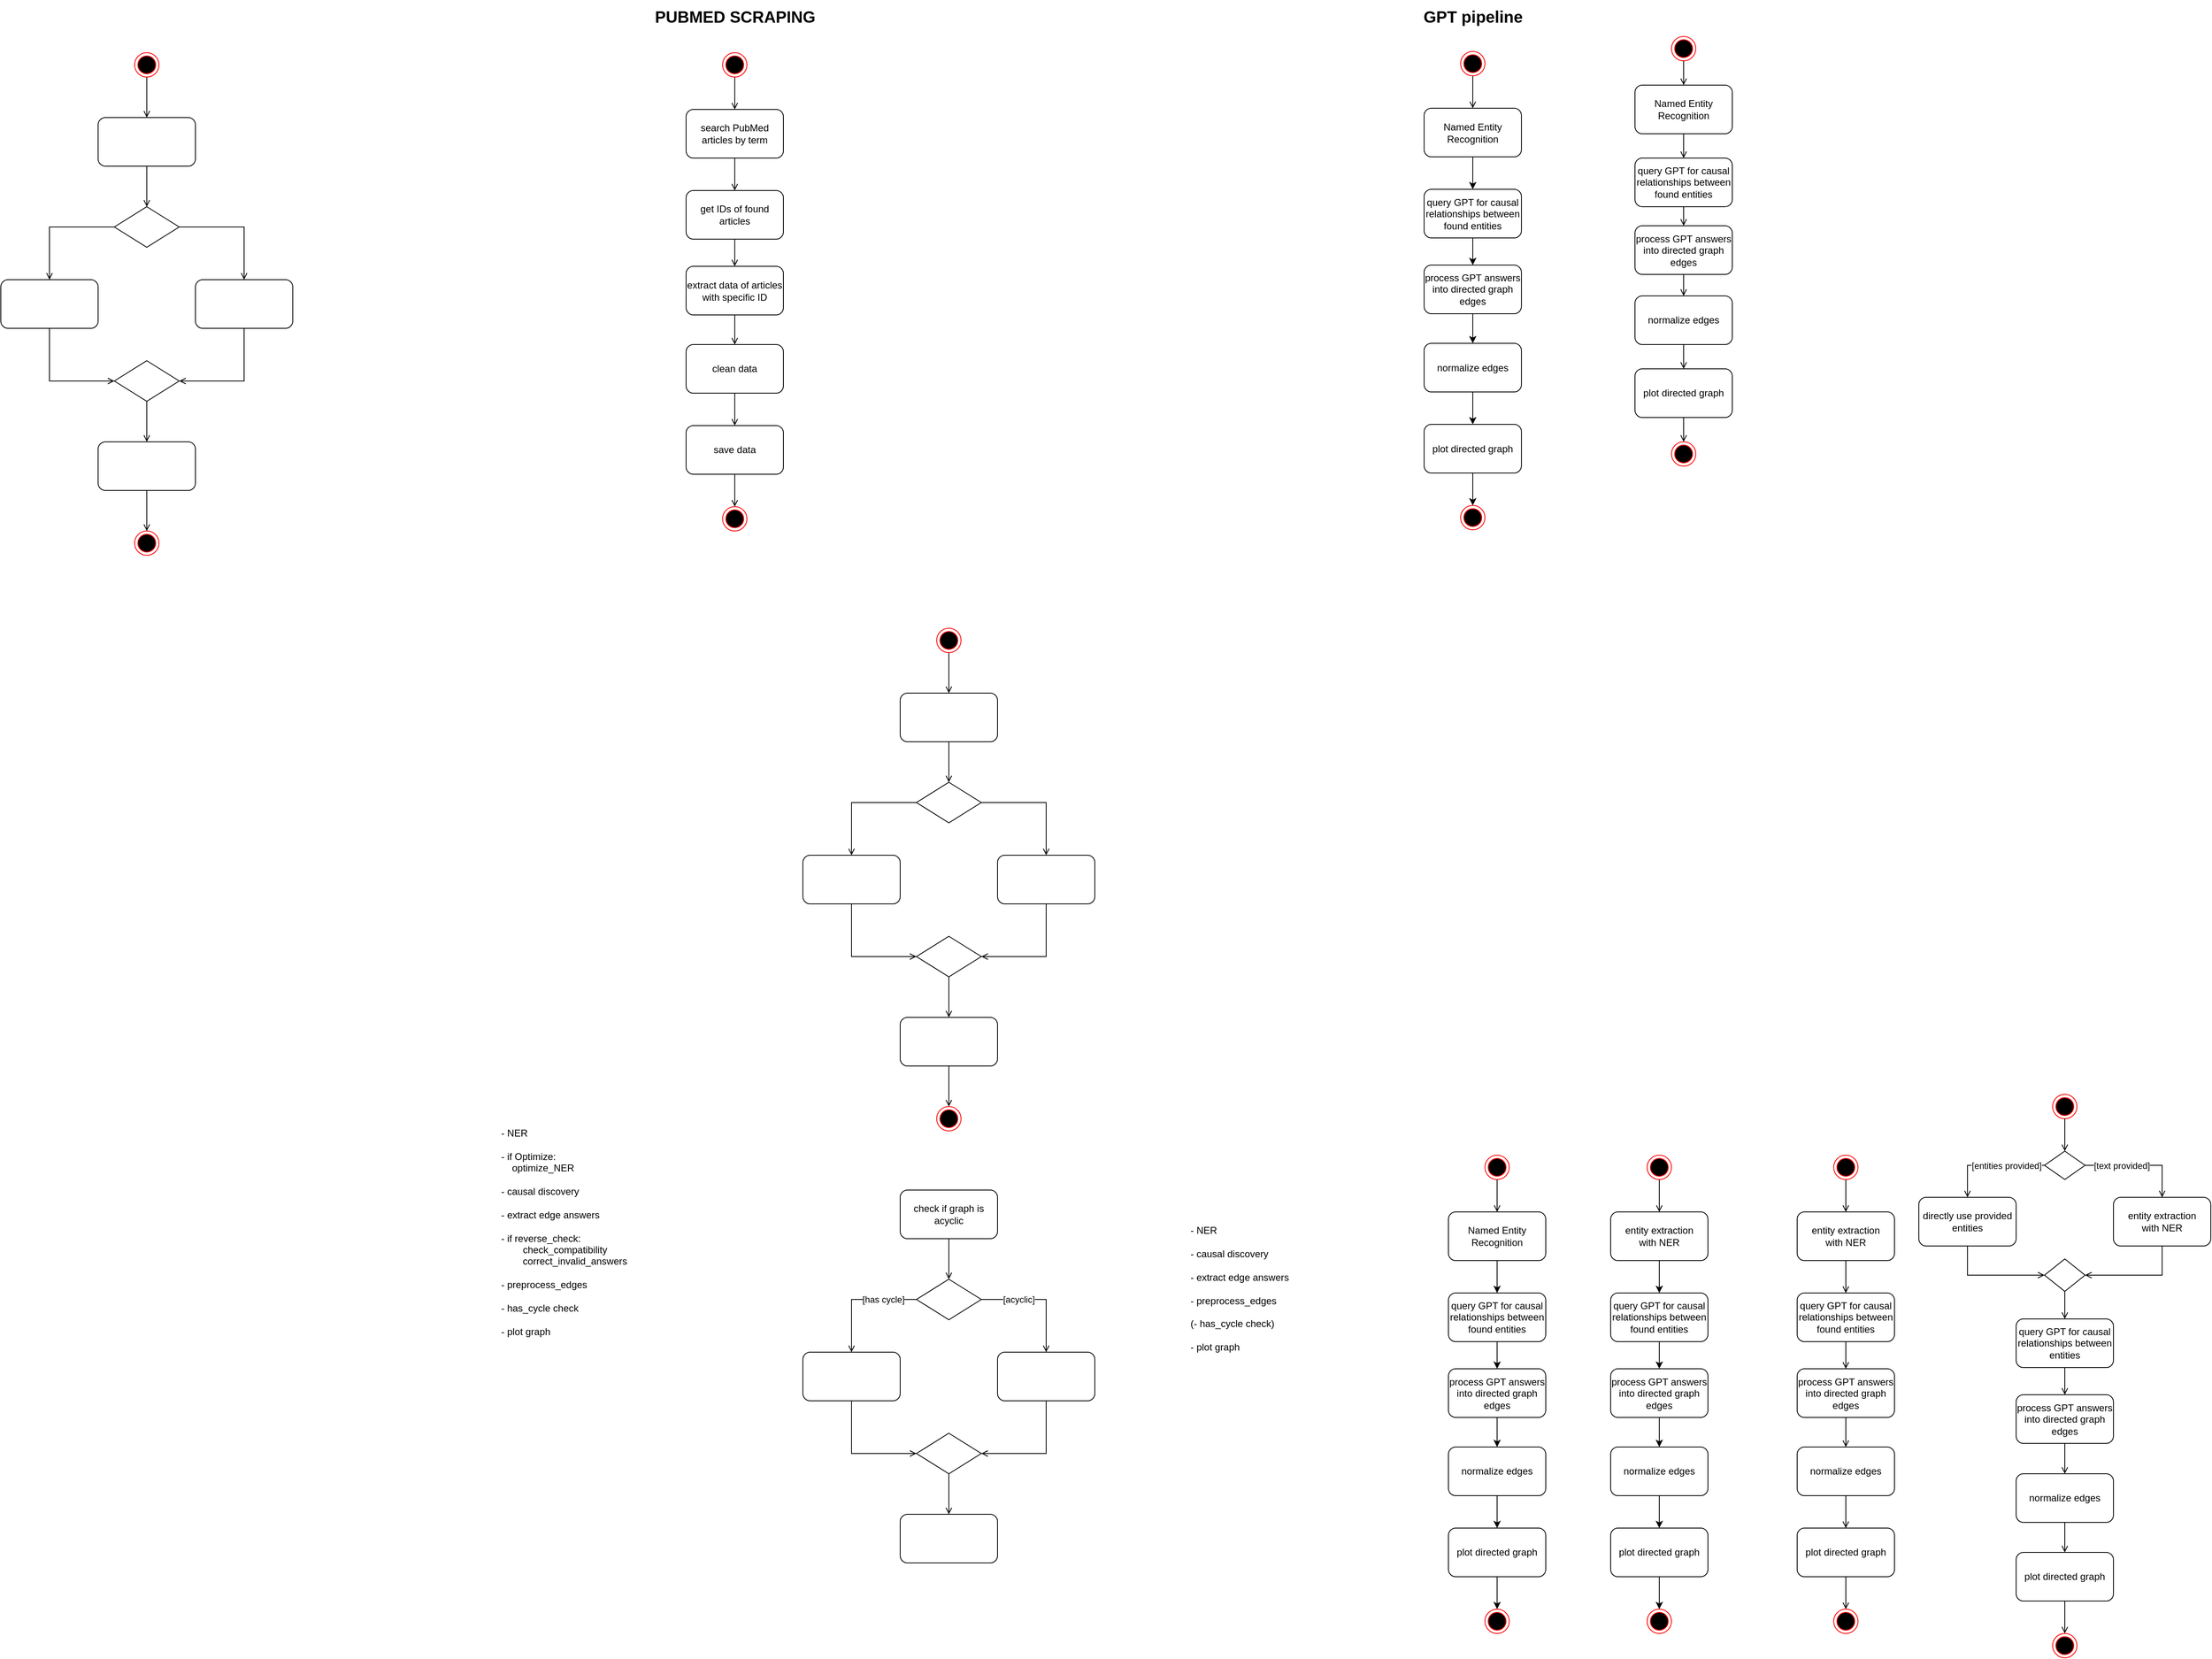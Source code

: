 <mxfile version="21.6.5" type="device">
  <diagram name="Pagina-1" id="mGs7UBVkKgLmI4N9vGSi">
    <mxGraphModel dx="2275" dy="1208" grid="1" gridSize="10" guides="1" tooltips="1" connect="1" arrows="1" fold="1" page="1" pageScale="1" pageWidth="827" pageHeight="1169" math="0" shadow="0">
      <root>
        <mxCell id="0" />
        <mxCell id="1" parent="0" />
        <mxCell id="RCelhGX4yUVeduWYTMxA-5" style="edgeStyle=orthogonalEdgeStyle;rounded=0;orthogonalLoop=1;jettySize=auto;html=1;entryX=0.5;entryY=0;entryDx=0;entryDy=0;endArrow=open;endFill=0;" parent="1" source="RCelhGX4yUVeduWYTMxA-2" target="RCelhGX4yUVeduWYTMxA-3" edge="1">
          <mxGeometry relative="1" as="geometry" />
        </mxCell>
        <mxCell id="RCelhGX4yUVeduWYTMxA-2" value="" style="ellipse;html=1;shape=endState;fillColor=#000000;strokeColor=#ff0000;" parent="1" vertex="1">
          <mxGeometry x="470" y="120" width="30" height="30" as="geometry" />
        </mxCell>
        <mxCell id="RCelhGX4yUVeduWYTMxA-6" style="edgeStyle=orthogonalEdgeStyle;rounded=0;orthogonalLoop=1;jettySize=auto;html=1;entryX=0.5;entryY=0;entryDx=0;entryDy=0;endArrow=open;endFill=0;" parent="1" source="RCelhGX4yUVeduWYTMxA-3" target="RCelhGX4yUVeduWYTMxA-4" edge="1">
          <mxGeometry relative="1" as="geometry" />
        </mxCell>
        <mxCell id="RCelhGX4yUVeduWYTMxA-3" value="" style="rounded=1;whiteSpace=wrap;html=1;" parent="1" vertex="1">
          <mxGeometry x="425" y="200" width="120" height="60" as="geometry" />
        </mxCell>
        <mxCell id="RCelhGX4yUVeduWYTMxA-9" value="" style="edgeStyle=orthogonalEdgeStyle;rounded=0;orthogonalLoop=1;jettySize=auto;html=1;endArrow=open;endFill=0;" parent="1" source="RCelhGX4yUVeduWYTMxA-4" target="RCelhGX4yUVeduWYTMxA-8" edge="1">
          <mxGeometry relative="1" as="geometry" />
        </mxCell>
        <mxCell id="RCelhGX4yUVeduWYTMxA-11" value="" style="edgeStyle=orthogonalEdgeStyle;rounded=0;orthogonalLoop=1;jettySize=auto;html=1;endArrow=open;endFill=0;" parent="1" source="RCelhGX4yUVeduWYTMxA-4" target="RCelhGX4yUVeduWYTMxA-10" edge="1">
          <mxGeometry relative="1" as="geometry" />
        </mxCell>
        <mxCell id="RCelhGX4yUVeduWYTMxA-4" value="" style="rhombus;whiteSpace=wrap;html=1;" parent="1" vertex="1">
          <mxGeometry x="445" y="310" width="80" height="50" as="geometry" />
        </mxCell>
        <mxCell id="RCelhGX4yUVeduWYTMxA-16" style="edgeStyle=orthogonalEdgeStyle;rounded=0;orthogonalLoop=1;jettySize=auto;html=1;exitX=0.5;exitY=1;exitDx=0;exitDy=0;entryX=1;entryY=0.5;entryDx=0;entryDy=0;endArrow=open;endFill=0;" parent="1" source="RCelhGX4yUVeduWYTMxA-8" target="RCelhGX4yUVeduWYTMxA-14" edge="1">
          <mxGeometry relative="1" as="geometry" />
        </mxCell>
        <mxCell id="RCelhGX4yUVeduWYTMxA-8" value="" style="whiteSpace=wrap;html=1;rounded=1;" parent="1" vertex="1">
          <mxGeometry x="545" y="400" width="120" height="60" as="geometry" />
        </mxCell>
        <mxCell id="RCelhGX4yUVeduWYTMxA-15" style="edgeStyle=orthogonalEdgeStyle;rounded=0;orthogonalLoop=1;jettySize=auto;html=1;entryX=0;entryY=0.5;entryDx=0;entryDy=0;exitX=0.5;exitY=1;exitDx=0;exitDy=0;endArrow=open;endFill=0;" parent="1" source="RCelhGX4yUVeduWYTMxA-10" target="RCelhGX4yUVeduWYTMxA-14" edge="1">
          <mxGeometry relative="1" as="geometry" />
        </mxCell>
        <mxCell id="RCelhGX4yUVeduWYTMxA-10" value="" style="whiteSpace=wrap;html=1;rounded=1;" parent="1" vertex="1">
          <mxGeometry x="305" y="400" width="120" height="60" as="geometry" />
        </mxCell>
        <mxCell id="RCelhGX4yUVeduWYTMxA-18" value="" style="edgeStyle=orthogonalEdgeStyle;rounded=0;orthogonalLoop=1;jettySize=auto;html=1;endArrow=open;endFill=0;" parent="1" source="RCelhGX4yUVeduWYTMxA-14" target="RCelhGX4yUVeduWYTMxA-17" edge="1">
          <mxGeometry relative="1" as="geometry" />
        </mxCell>
        <mxCell id="RCelhGX4yUVeduWYTMxA-14" value="" style="rhombus;whiteSpace=wrap;html=1;" parent="1" vertex="1">
          <mxGeometry x="445" y="500" width="80" height="50" as="geometry" />
        </mxCell>
        <mxCell id="RCelhGX4yUVeduWYTMxA-20" style="edgeStyle=orthogonalEdgeStyle;rounded=0;orthogonalLoop=1;jettySize=auto;html=1;endArrow=open;endFill=0;" parent="1" source="RCelhGX4yUVeduWYTMxA-17" target="RCelhGX4yUVeduWYTMxA-19" edge="1">
          <mxGeometry relative="1" as="geometry" />
        </mxCell>
        <mxCell id="RCelhGX4yUVeduWYTMxA-17" value="" style="whiteSpace=wrap;html=1;rounded=1;" parent="1" vertex="1">
          <mxGeometry x="425" y="600" width="120" height="60" as="geometry" />
        </mxCell>
        <mxCell id="RCelhGX4yUVeduWYTMxA-19" value="" style="ellipse;html=1;shape=endState;fillColor=#000000;strokeColor=#ff0000;" parent="1" vertex="1">
          <mxGeometry x="470" y="710" width="30" height="30" as="geometry" />
        </mxCell>
        <mxCell id="RCelhGX4yUVeduWYTMxA-37" value="&lt;font style=&quot;font-size: 20px;&quot;&gt;&lt;b&gt;PUBMED SCRAPING&lt;br&gt;&lt;/b&gt;&lt;/font&gt;" style="text;html=1;align=center;verticalAlign=middle;resizable=0;points=[];autosize=1;strokeColor=none;fillColor=none;" parent="1" vertex="1">
          <mxGeometry x="1100" y="55" width="220" height="40" as="geometry" />
        </mxCell>
        <mxCell id="T0V0o6y3WK3LLqgiyoGU-12" style="edgeStyle=orthogonalEdgeStyle;rounded=0;orthogonalLoop=1;jettySize=auto;html=1;entryX=0.5;entryY=0;entryDx=0;entryDy=0;endArrow=open;endFill=0;" parent="1" source="T0V0o6y3WK3LLqgiyoGU-13" target="T0V0o6y3WK3LLqgiyoGU-15" edge="1">
          <mxGeometry relative="1" as="geometry" />
        </mxCell>
        <mxCell id="T0V0o6y3WK3LLqgiyoGU-13" value="" style="ellipse;html=1;shape=endState;fillColor=#000000;strokeColor=#ff0000;" parent="1" vertex="1">
          <mxGeometry x="2135" y="1480" width="30" height="30" as="geometry" />
        </mxCell>
        <mxCell id="T0V0o6y3WK3LLqgiyoGU-14" style="edgeStyle=orthogonalEdgeStyle;rounded=0;orthogonalLoop=1;jettySize=auto;html=1;entryX=0.5;entryY=0;entryDx=0;entryDy=0;" parent="1" source="T0V0o6y3WK3LLqgiyoGU-15" target="T0V0o6y3WK3LLqgiyoGU-17" edge="1">
          <mxGeometry relative="1" as="geometry" />
        </mxCell>
        <mxCell id="T0V0o6y3WK3LLqgiyoGU-15" value="Named Entity Recognition" style="rounded=1;whiteSpace=wrap;html=1;" parent="1" vertex="1">
          <mxGeometry x="2090" y="1550" width="120" height="60" as="geometry" />
        </mxCell>
        <mxCell id="T0V0o6y3WK3LLqgiyoGU-16" style="edgeStyle=orthogonalEdgeStyle;rounded=0;orthogonalLoop=1;jettySize=auto;html=1;entryX=0.5;entryY=0;entryDx=0;entryDy=0;" parent="1" source="T0V0o6y3WK3LLqgiyoGU-17" target="T0V0o6y3WK3LLqgiyoGU-18" edge="1">
          <mxGeometry relative="1" as="geometry" />
        </mxCell>
        <mxCell id="T0V0o6y3WK3LLqgiyoGU-17" value="query GPT for causal relationships between found entities" style="rounded=1;whiteSpace=wrap;html=1;" parent="1" vertex="1">
          <mxGeometry x="2090" y="1650" width="120" height="60" as="geometry" />
        </mxCell>
        <mxCell id="T0V0o6y3WK3LLqgiyoGU-18" value="process GPT answers into directed graph edges" style="rounded=1;whiteSpace=wrap;html=1;" parent="1" vertex="1">
          <mxGeometry x="2090" y="1743.5" width="120" height="60" as="geometry" />
        </mxCell>
        <mxCell id="T0V0o6y3WK3LLqgiyoGU-19" style="edgeStyle=orthogonalEdgeStyle;rounded=0;orthogonalLoop=1;jettySize=auto;html=1;entryX=0.5;entryY=0;entryDx=0;entryDy=0;" parent="1" source="T0V0o6y3WK3LLqgiyoGU-20" edge="1">
          <mxGeometry relative="1" as="geometry">
            <mxPoint x="2150" y="1940" as="targetPoint" />
          </mxGeometry>
        </mxCell>
        <mxCell id="T0V0o6y3WK3LLqgiyoGU-20" value="normalize edges" style="rounded=1;whiteSpace=wrap;html=1;" parent="1" vertex="1">
          <mxGeometry x="2090" y="1840" width="120" height="60" as="geometry" />
        </mxCell>
        <mxCell id="T0V0o6y3WK3LLqgiyoGU-21" style="edgeStyle=orthogonalEdgeStyle;rounded=0;orthogonalLoop=1;jettySize=auto;html=1;entryX=0.5;entryY=0;entryDx=0;entryDy=0;exitX=0.5;exitY=1;exitDx=0;exitDy=0;" parent="1" source="T0V0o6y3WK3LLqgiyoGU-18" target="T0V0o6y3WK3LLqgiyoGU-20" edge="1">
          <mxGeometry relative="1" as="geometry">
            <mxPoint x="2170" y="1720" as="sourcePoint" />
            <mxPoint x="2170" y="1760" as="targetPoint" />
            <Array as="points">
              <mxPoint x="2150" y="1830" />
              <mxPoint x="2150" y="1830" />
            </Array>
          </mxGeometry>
        </mxCell>
        <mxCell id="T0V0o6y3WK3LLqgiyoGU-23" value="&lt;font style=&quot;font-size: 20px;&quot;&gt;&lt;b&gt;GPT pipeline&lt;br&gt;&lt;/b&gt;&lt;/font&gt;" style="text;html=1;align=center;verticalAlign=middle;resizable=0;points=[];autosize=1;strokeColor=none;fillColor=none;" parent="1" vertex="1">
          <mxGeometry x="2045" y="55" width="150" height="40" as="geometry" />
        </mxCell>
        <mxCell id="T0V0o6y3WK3LLqgiyoGU-24" value="plot directed graph" style="rounded=1;whiteSpace=wrap;html=1;" parent="1" vertex="1">
          <mxGeometry x="2090" y="1940" width="120" height="60" as="geometry" />
        </mxCell>
        <mxCell id="T0V0o6y3WK3LLqgiyoGU-25" style="edgeStyle=orthogonalEdgeStyle;rounded=0;orthogonalLoop=1;jettySize=auto;html=1;entryX=0.5;entryY=0;entryDx=0;entryDy=0;" parent="1" source="T0V0o6y3WK3LLqgiyoGU-24" target="T0V0o6y3WK3LLqgiyoGU-26" edge="1">
          <mxGeometry relative="1" as="geometry" />
        </mxCell>
        <mxCell id="T0V0o6y3WK3LLqgiyoGU-26" value="" style="ellipse;html=1;shape=endState;fillColor=#000000;strokeColor=#ff0000;" parent="1" vertex="1">
          <mxGeometry x="2135" y="2040" width="30" height="30" as="geometry" />
        </mxCell>
        <mxCell id="T0V0o6y3WK3LLqgiyoGU-40" style="edgeStyle=orthogonalEdgeStyle;rounded=0;orthogonalLoop=1;jettySize=auto;html=1;entryX=0.5;entryY=0;entryDx=0;entryDy=0;endArrow=open;endFill=0;" parent="1" source="T0V0o6y3WK3LLqgiyoGU-41" target="T0V0o6y3WK3LLqgiyoGU-43" edge="1">
          <mxGeometry relative="1" as="geometry" />
        </mxCell>
        <mxCell id="T0V0o6y3WK3LLqgiyoGU-41" value="" style="ellipse;html=1;shape=endState;fillColor=#000000;strokeColor=#ff0000;" parent="1" vertex="1">
          <mxGeometry x="1195" y="120" width="30" height="30" as="geometry" />
        </mxCell>
        <mxCell id="T0V0o6y3WK3LLqgiyoGU-42" style="edgeStyle=orthogonalEdgeStyle;rounded=0;orthogonalLoop=1;jettySize=auto;html=1;entryX=0.5;entryY=0;entryDx=0;entryDy=0;endArrow=open;endFill=0;" parent="1" source="T0V0o6y3WK3LLqgiyoGU-43" target="T0V0o6y3WK3LLqgiyoGU-45" edge="1">
          <mxGeometry relative="1" as="geometry" />
        </mxCell>
        <mxCell id="T0V0o6y3WK3LLqgiyoGU-43" value="search PubMed articles by term" style="rounded=1;whiteSpace=wrap;html=1;" parent="1" vertex="1">
          <mxGeometry x="1150" y="190" width="120" height="60" as="geometry" />
        </mxCell>
        <mxCell id="T0V0o6y3WK3LLqgiyoGU-44" style="edgeStyle=orthogonalEdgeStyle;rounded=0;orthogonalLoop=1;jettySize=auto;html=1;entryX=0.5;entryY=0;entryDx=0;entryDy=0;endArrow=open;endFill=0;" parent="1" source="T0V0o6y3WK3LLqgiyoGU-45" target="T0V0o6y3WK3LLqgiyoGU-46" edge="1">
          <mxGeometry relative="1" as="geometry" />
        </mxCell>
        <mxCell id="T0V0o6y3WK3LLqgiyoGU-45" value="get IDs of found articles" style="rounded=1;whiteSpace=wrap;html=1;" parent="1" vertex="1">
          <mxGeometry x="1150" y="290" width="120" height="60" as="geometry" />
        </mxCell>
        <mxCell id="T0V0o6y3WK3LLqgiyoGU-46" value="extract data of articles with specific ID" style="rounded=1;whiteSpace=wrap;html=1;" parent="1" vertex="1">
          <mxGeometry x="1150" y="383.5" width="120" height="60" as="geometry" />
        </mxCell>
        <mxCell id="T0V0o6y3WK3LLqgiyoGU-47" style="edgeStyle=orthogonalEdgeStyle;rounded=0;orthogonalLoop=1;jettySize=auto;html=1;entryX=0.5;entryY=0;entryDx=0;entryDy=0;endArrow=open;endFill=0;" parent="1" source="T0V0o6y3WK3LLqgiyoGU-48" edge="1">
          <mxGeometry relative="1" as="geometry">
            <mxPoint x="1210" y="580" as="targetPoint" />
          </mxGeometry>
        </mxCell>
        <mxCell id="T0V0o6y3WK3LLqgiyoGU-48" value="clean data" style="rounded=1;whiteSpace=wrap;html=1;" parent="1" vertex="1">
          <mxGeometry x="1150" y="480" width="120" height="60" as="geometry" />
        </mxCell>
        <mxCell id="T0V0o6y3WK3LLqgiyoGU-49" style="edgeStyle=orthogonalEdgeStyle;rounded=0;orthogonalLoop=1;jettySize=auto;html=1;entryX=0.5;entryY=0;entryDx=0;entryDy=0;exitX=0.5;exitY=1;exitDx=0;exitDy=0;endArrow=open;endFill=0;" parent="1" source="T0V0o6y3WK3LLqgiyoGU-46" target="T0V0o6y3WK3LLqgiyoGU-48" edge="1">
          <mxGeometry relative="1" as="geometry">
            <mxPoint x="1230" y="360" as="sourcePoint" />
            <mxPoint x="1230" y="400" as="targetPoint" />
            <Array as="points">
              <mxPoint x="1210" y="470" />
              <mxPoint x="1210" y="470" />
            </Array>
          </mxGeometry>
        </mxCell>
        <mxCell id="T0V0o6y3WK3LLqgiyoGU-50" value="save data" style="rounded=1;whiteSpace=wrap;html=1;" parent="1" vertex="1">
          <mxGeometry x="1150" y="580" width="120" height="60" as="geometry" />
        </mxCell>
        <mxCell id="T0V0o6y3WK3LLqgiyoGU-51" style="edgeStyle=orthogonalEdgeStyle;rounded=0;orthogonalLoop=1;jettySize=auto;html=1;entryX=0.5;entryY=0;entryDx=0;entryDy=0;endArrow=open;endFill=0;" parent="1" source="T0V0o6y3WK3LLqgiyoGU-50" target="T0V0o6y3WK3LLqgiyoGU-52" edge="1">
          <mxGeometry relative="1" as="geometry" />
        </mxCell>
        <mxCell id="T0V0o6y3WK3LLqgiyoGU-52" value="" style="ellipse;html=1;shape=endState;fillColor=#000000;strokeColor=#ff0000;" parent="1" vertex="1">
          <mxGeometry x="1195" y="680" width="30" height="30" as="geometry" />
        </mxCell>
        <mxCell id="T0V0o6y3WK3LLqgiyoGU-53" style="edgeStyle=orthogonalEdgeStyle;rounded=0;orthogonalLoop=1;jettySize=auto;html=1;entryX=0.5;entryY=0;entryDx=0;entryDy=0;endArrow=open;endFill=0;" parent="1" source="T0V0o6y3WK3LLqgiyoGU-54" target="T0V0o6y3WK3LLqgiyoGU-56" edge="1">
          <mxGeometry relative="1" as="geometry" />
        </mxCell>
        <mxCell id="T0V0o6y3WK3LLqgiyoGU-54" value="" style="ellipse;html=1;shape=endState;fillColor=#000000;strokeColor=#ff0000;" parent="1" vertex="1">
          <mxGeometry x="1459" y="830" width="30" height="30" as="geometry" />
        </mxCell>
        <mxCell id="T0V0o6y3WK3LLqgiyoGU-55" style="edgeStyle=orthogonalEdgeStyle;rounded=0;orthogonalLoop=1;jettySize=auto;html=1;entryX=0.5;entryY=0;entryDx=0;entryDy=0;endArrow=open;endFill=0;" parent="1" source="T0V0o6y3WK3LLqgiyoGU-56" target="T0V0o6y3WK3LLqgiyoGU-59" edge="1">
          <mxGeometry relative="1" as="geometry" />
        </mxCell>
        <mxCell id="T0V0o6y3WK3LLqgiyoGU-56" value="" style="rounded=1;whiteSpace=wrap;html=1;" parent="1" vertex="1">
          <mxGeometry x="1414" y="910" width="120" height="60" as="geometry" />
        </mxCell>
        <mxCell id="T0V0o6y3WK3LLqgiyoGU-57" value="" style="edgeStyle=orthogonalEdgeStyle;rounded=0;orthogonalLoop=1;jettySize=auto;html=1;endArrow=open;endFill=0;" parent="1" source="T0V0o6y3WK3LLqgiyoGU-59" target="T0V0o6y3WK3LLqgiyoGU-61" edge="1">
          <mxGeometry relative="1" as="geometry" />
        </mxCell>
        <mxCell id="T0V0o6y3WK3LLqgiyoGU-58" value="" style="edgeStyle=orthogonalEdgeStyle;rounded=0;orthogonalLoop=1;jettySize=auto;html=1;endArrow=open;endFill=0;" parent="1" source="T0V0o6y3WK3LLqgiyoGU-59" target="T0V0o6y3WK3LLqgiyoGU-63" edge="1">
          <mxGeometry relative="1" as="geometry" />
        </mxCell>
        <mxCell id="T0V0o6y3WK3LLqgiyoGU-59" value="" style="rhombus;whiteSpace=wrap;html=1;" parent="1" vertex="1">
          <mxGeometry x="1434" y="1020" width="80" height="50" as="geometry" />
        </mxCell>
        <mxCell id="T0V0o6y3WK3LLqgiyoGU-60" style="edgeStyle=orthogonalEdgeStyle;rounded=0;orthogonalLoop=1;jettySize=auto;html=1;exitX=0.5;exitY=1;exitDx=0;exitDy=0;entryX=1;entryY=0.5;entryDx=0;entryDy=0;endArrow=open;endFill=0;" parent="1" source="T0V0o6y3WK3LLqgiyoGU-61" target="T0V0o6y3WK3LLqgiyoGU-65" edge="1">
          <mxGeometry relative="1" as="geometry" />
        </mxCell>
        <mxCell id="T0V0o6y3WK3LLqgiyoGU-61" value="" style="whiteSpace=wrap;html=1;rounded=1;" parent="1" vertex="1">
          <mxGeometry x="1534" y="1110" width="120" height="60" as="geometry" />
        </mxCell>
        <mxCell id="T0V0o6y3WK3LLqgiyoGU-62" style="edgeStyle=orthogonalEdgeStyle;rounded=0;orthogonalLoop=1;jettySize=auto;html=1;entryX=0;entryY=0.5;entryDx=0;entryDy=0;exitX=0.5;exitY=1;exitDx=0;exitDy=0;endArrow=open;endFill=0;" parent="1" source="T0V0o6y3WK3LLqgiyoGU-63" target="T0V0o6y3WK3LLqgiyoGU-65" edge="1">
          <mxGeometry relative="1" as="geometry" />
        </mxCell>
        <mxCell id="T0V0o6y3WK3LLqgiyoGU-63" value="" style="whiteSpace=wrap;html=1;rounded=1;" parent="1" vertex="1">
          <mxGeometry x="1294" y="1110" width="120" height="60" as="geometry" />
        </mxCell>
        <mxCell id="T0V0o6y3WK3LLqgiyoGU-64" value="" style="edgeStyle=orthogonalEdgeStyle;rounded=0;orthogonalLoop=1;jettySize=auto;html=1;endArrow=open;endFill=0;" parent="1" source="T0V0o6y3WK3LLqgiyoGU-65" target="T0V0o6y3WK3LLqgiyoGU-67" edge="1">
          <mxGeometry relative="1" as="geometry" />
        </mxCell>
        <mxCell id="T0V0o6y3WK3LLqgiyoGU-65" value="" style="rhombus;whiteSpace=wrap;html=1;" parent="1" vertex="1">
          <mxGeometry x="1434" y="1210" width="80" height="50" as="geometry" />
        </mxCell>
        <mxCell id="T0V0o6y3WK3LLqgiyoGU-66" style="edgeStyle=orthogonalEdgeStyle;rounded=0;orthogonalLoop=1;jettySize=auto;html=1;endArrow=open;endFill=0;" parent="1" source="T0V0o6y3WK3LLqgiyoGU-67" target="T0V0o6y3WK3LLqgiyoGU-68" edge="1">
          <mxGeometry relative="1" as="geometry" />
        </mxCell>
        <mxCell id="T0V0o6y3WK3LLqgiyoGU-67" value="" style="whiteSpace=wrap;html=1;rounded=1;" parent="1" vertex="1">
          <mxGeometry x="1414" y="1310" width="120" height="60" as="geometry" />
        </mxCell>
        <mxCell id="T0V0o6y3WK3LLqgiyoGU-68" value="" style="ellipse;html=1;shape=endState;fillColor=#000000;strokeColor=#ff0000;" parent="1" vertex="1">
          <mxGeometry x="1459" y="1420" width="30" height="30" as="geometry" />
        </mxCell>
        <mxCell id="T0V0o6y3WK3LLqgiyoGU-78" value="- NER&lt;br&gt;&lt;br&gt;- if Optimize:&lt;br&gt;&lt;span style=&quot;&quot;&gt;&lt;span style=&quot;white-space: pre;&quot;&gt;&amp;nbsp;&amp;nbsp;&amp;nbsp;&amp;nbsp;&lt;/span&gt;&lt;/span&gt;optimize_NER&lt;br&gt;&lt;br&gt;- causal discovery&lt;br&gt;&lt;br&gt;- extract edge answers&lt;br&gt;&lt;br&gt;- if reverse_check:&lt;br style=&quot;border-color: var(--border-color);&quot;&gt;&lt;span style=&quot;border-color: var(--border-color);&quot;&gt;&lt;span style=&quot;white-space: pre;&quot;&gt;&amp;nbsp;&amp;nbsp;&amp;nbsp;&amp;nbsp;&lt;/span&gt;&lt;/span&gt;&lt;span style=&quot;border-color: var(--border-color);&quot;&gt;&lt;span style=&quot;white-space: pre;&quot;&gt;&amp;nbsp;&amp;nbsp;&amp;nbsp;&amp;nbsp;&lt;/span&gt;&lt;/span&gt;check_compatibility&lt;br&gt;&lt;span style=&quot;white-space: pre;&quot;&gt;&#x9;&lt;/span&gt;correct_invalid_answers&lt;br&gt;&lt;br&gt;- preprocess_edges&lt;br&gt;&lt;br&gt;- has_cycle check&lt;br&gt;&lt;br&gt;- plot graph" style="text;html=1;align=left;verticalAlign=middle;resizable=0;points=[];autosize=1;strokeColor=none;fillColor=none;" parent="1" vertex="1">
          <mxGeometry x="920" y="1440" width="180" height="270" as="geometry" />
        </mxCell>
        <mxCell id="T0V0o6y3WK3LLqgiyoGU-79" value="- NER&lt;br&gt;&lt;br&gt;- causal discovery&lt;br&gt;&lt;br&gt;- extract edge answers&lt;br&gt;&lt;br&gt;- preprocess_edges&lt;br&gt;&lt;br&gt;(- has_cycle check)&lt;br&gt;&lt;br&gt;- plot graph" style="text;html=1;align=left;verticalAlign=middle;resizable=0;points=[];autosize=1;strokeColor=none;fillColor=none;" parent="1" vertex="1">
          <mxGeometry x="1770" y="1560" width="140" height="170" as="geometry" />
        </mxCell>
        <mxCell id="T0V0o6y3WK3LLqgiyoGU-80" style="edgeStyle=orthogonalEdgeStyle;rounded=0;orthogonalLoop=1;jettySize=auto;html=1;entryX=0.5;entryY=0;entryDx=0;entryDy=0;endArrow=open;endFill=0;" parent="1" source="T0V0o6y3WK3LLqgiyoGU-81" target="T0V0o6y3WK3LLqgiyoGU-84" edge="1">
          <mxGeometry relative="1" as="geometry" />
        </mxCell>
        <mxCell id="T0V0o6y3WK3LLqgiyoGU-81" value="check if graph is acyclic" style="rounded=1;whiteSpace=wrap;html=1;" parent="1" vertex="1">
          <mxGeometry x="1414" y="1523" width="120" height="60" as="geometry" />
        </mxCell>
        <mxCell id="T0V0o6y3WK3LLqgiyoGU-82" value="" style="edgeStyle=orthogonalEdgeStyle;rounded=0;orthogonalLoop=1;jettySize=auto;html=1;endArrow=open;endFill=0;" parent="1" source="T0V0o6y3WK3LLqgiyoGU-84" target="T0V0o6y3WK3LLqgiyoGU-86" edge="1">
          <mxGeometry relative="1" as="geometry" />
        </mxCell>
        <mxCell id="T0V0o6y3WK3LLqgiyoGU-92" value="[acyclic]" style="edgeLabel;html=1;align=center;verticalAlign=middle;resizable=0;points=[];" parent="T0V0o6y3WK3LLqgiyoGU-82" vertex="1" connectable="0">
          <mxGeometry x="-0.16" y="-3" relative="1" as="geometry">
            <mxPoint x="-15" y="-3" as="offset" />
          </mxGeometry>
        </mxCell>
        <mxCell id="T0V0o6y3WK3LLqgiyoGU-83" value="" style="edgeStyle=orthogonalEdgeStyle;rounded=0;orthogonalLoop=1;jettySize=auto;html=1;endArrow=open;endFill=0;" parent="1" source="T0V0o6y3WK3LLqgiyoGU-84" target="T0V0o6y3WK3LLqgiyoGU-88" edge="1">
          <mxGeometry relative="1" as="geometry" />
        </mxCell>
        <mxCell id="T0V0o6y3WK3LLqgiyoGU-93" value="[has cycle]" style="edgeLabel;html=1;align=center;verticalAlign=middle;resizable=0;points=[];" parent="T0V0o6y3WK3LLqgiyoGU-83" vertex="1" connectable="0">
          <mxGeometry x="-0.434" relative="1" as="geometry">
            <mxPoint as="offset" />
          </mxGeometry>
        </mxCell>
        <mxCell id="T0V0o6y3WK3LLqgiyoGU-84" value="" style="rhombus;whiteSpace=wrap;html=1;" parent="1" vertex="1">
          <mxGeometry x="1434" y="1633" width="80" height="50" as="geometry" />
        </mxCell>
        <mxCell id="T0V0o6y3WK3LLqgiyoGU-85" style="edgeStyle=orthogonalEdgeStyle;rounded=0;orthogonalLoop=1;jettySize=auto;html=1;exitX=0.5;exitY=1;exitDx=0;exitDy=0;entryX=1;entryY=0.5;entryDx=0;entryDy=0;endArrow=open;endFill=0;" parent="1" source="T0V0o6y3WK3LLqgiyoGU-86" target="T0V0o6y3WK3LLqgiyoGU-90" edge="1">
          <mxGeometry relative="1" as="geometry" />
        </mxCell>
        <mxCell id="T0V0o6y3WK3LLqgiyoGU-86" value="" style="whiteSpace=wrap;html=1;rounded=1;" parent="1" vertex="1">
          <mxGeometry x="1534" y="1723" width="120" height="60" as="geometry" />
        </mxCell>
        <mxCell id="T0V0o6y3WK3LLqgiyoGU-87" style="edgeStyle=orthogonalEdgeStyle;rounded=0;orthogonalLoop=1;jettySize=auto;html=1;entryX=0;entryY=0.5;entryDx=0;entryDy=0;exitX=0.5;exitY=1;exitDx=0;exitDy=0;endArrow=open;endFill=0;" parent="1" source="T0V0o6y3WK3LLqgiyoGU-88" target="T0V0o6y3WK3LLqgiyoGU-90" edge="1">
          <mxGeometry relative="1" as="geometry" />
        </mxCell>
        <mxCell id="T0V0o6y3WK3LLqgiyoGU-88" value="" style="whiteSpace=wrap;html=1;rounded=1;" parent="1" vertex="1">
          <mxGeometry x="1294" y="1723" width="120" height="60" as="geometry" />
        </mxCell>
        <mxCell id="T0V0o6y3WK3LLqgiyoGU-89" value="" style="edgeStyle=orthogonalEdgeStyle;rounded=0;orthogonalLoop=1;jettySize=auto;html=1;endArrow=open;endFill=0;" parent="1" source="T0V0o6y3WK3LLqgiyoGU-90" target="T0V0o6y3WK3LLqgiyoGU-91" edge="1">
          <mxGeometry relative="1" as="geometry" />
        </mxCell>
        <mxCell id="T0V0o6y3WK3LLqgiyoGU-90" value="" style="rhombus;whiteSpace=wrap;html=1;" parent="1" vertex="1">
          <mxGeometry x="1434" y="1823" width="80" height="50" as="geometry" />
        </mxCell>
        <mxCell id="T0V0o6y3WK3LLqgiyoGU-91" value="" style="whiteSpace=wrap;html=1;rounded=1;" parent="1" vertex="1">
          <mxGeometry x="1414" y="1923" width="120" height="60" as="geometry" />
        </mxCell>
        <mxCell id="T0V0o6y3WK3LLqgiyoGU-94" style="edgeStyle=orthogonalEdgeStyle;rounded=0;orthogonalLoop=1;jettySize=auto;html=1;entryX=0.5;entryY=0;entryDx=0;entryDy=0;endArrow=open;endFill=0;" parent="1" source="T0V0o6y3WK3LLqgiyoGU-95" target="T0V0o6y3WK3LLqgiyoGU-97" edge="1">
          <mxGeometry relative="1" as="geometry" />
        </mxCell>
        <mxCell id="T0V0o6y3WK3LLqgiyoGU-95" value="" style="ellipse;html=1;shape=endState;fillColor=#000000;strokeColor=#ff0000;" parent="1" vertex="1">
          <mxGeometry x="2105" y="118.5" width="30" height="30" as="geometry" />
        </mxCell>
        <mxCell id="T0V0o6y3WK3LLqgiyoGU-96" style="edgeStyle=orthogonalEdgeStyle;rounded=0;orthogonalLoop=1;jettySize=auto;html=1;entryX=0.5;entryY=0;entryDx=0;entryDy=0;" parent="1" source="T0V0o6y3WK3LLqgiyoGU-97" target="T0V0o6y3WK3LLqgiyoGU-99" edge="1">
          <mxGeometry relative="1" as="geometry" />
        </mxCell>
        <mxCell id="T0V0o6y3WK3LLqgiyoGU-97" value="Named Entity Recognition" style="rounded=1;whiteSpace=wrap;html=1;" parent="1" vertex="1">
          <mxGeometry x="2060" y="188.5" width="120" height="60" as="geometry" />
        </mxCell>
        <mxCell id="T0V0o6y3WK3LLqgiyoGU-98" style="edgeStyle=orthogonalEdgeStyle;rounded=0;orthogonalLoop=1;jettySize=auto;html=1;entryX=0.5;entryY=0;entryDx=0;entryDy=0;" parent="1" source="T0V0o6y3WK3LLqgiyoGU-99" target="T0V0o6y3WK3LLqgiyoGU-100" edge="1">
          <mxGeometry relative="1" as="geometry" />
        </mxCell>
        <mxCell id="T0V0o6y3WK3LLqgiyoGU-99" value="query GPT for causal relationships between found entities" style="rounded=1;whiteSpace=wrap;html=1;" parent="1" vertex="1">
          <mxGeometry x="2060" y="288.5" width="120" height="60" as="geometry" />
        </mxCell>
        <mxCell id="T0V0o6y3WK3LLqgiyoGU-100" value="process GPT answers into directed graph edges" style="rounded=1;whiteSpace=wrap;html=1;" parent="1" vertex="1">
          <mxGeometry x="2060" y="382" width="120" height="60" as="geometry" />
        </mxCell>
        <mxCell id="T0V0o6y3WK3LLqgiyoGU-101" style="edgeStyle=orthogonalEdgeStyle;rounded=0;orthogonalLoop=1;jettySize=auto;html=1;entryX=0.5;entryY=0;entryDx=0;entryDy=0;" parent="1" source="T0V0o6y3WK3LLqgiyoGU-102" edge="1">
          <mxGeometry relative="1" as="geometry">
            <mxPoint x="2120" y="578.5" as="targetPoint" />
          </mxGeometry>
        </mxCell>
        <mxCell id="T0V0o6y3WK3LLqgiyoGU-102" value="normalize edges" style="rounded=1;whiteSpace=wrap;html=1;" parent="1" vertex="1">
          <mxGeometry x="2060" y="478.5" width="120" height="60" as="geometry" />
        </mxCell>
        <mxCell id="T0V0o6y3WK3LLqgiyoGU-103" style="edgeStyle=orthogonalEdgeStyle;rounded=0;orthogonalLoop=1;jettySize=auto;html=1;entryX=0.5;entryY=0;entryDx=0;entryDy=0;exitX=0.5;exitY=1;exitDx=0;exitDy=0;" parent="1" source="T0V0o6y3WK3LLqgiyoGU-100" target="T0V0o6y3WK3LLqgiyoGU-102" edge="1">
          <mxGeometry relative="1" as="geometry">
            <mxPoint x="2140" y="358.5" as="sourcePoint" />
            <mxPoint x="2140" y="398.5" as="targetPoint" />
            <Array as="points">
              <mxPoint x="2120" y="468.5" />
              <mxPoint x="2120" y="468.5" />
            </Array>
          </mxGeometry>
        </mxCell>
        <mxCell id="T0V0o6y3WK3LLqgiyoGU-104" value="plot directed graph" style="rounded=1;whiteSpace=wrap;html=1;" parent="1" vertex="1">
          <mxGeometry x="2060" y="578.5" width="120" height="60" as="geometry" />
        </mxCell>
        <mxCell id="T0V0o6y3WK3LLqgiyoGU-105" style="edgeStyle=orthogonalEdgeStyle;rounded=0;orthogonalLoop=1;jettySize=auto;html=1;entryX=0.5;entryY=0;entryDx=0;entryDy=0;" parent="1" source="T0V0o6y3WK3LLqgiyoGU-104" target="T0V0o6y3WK3LLqgiyoGU-106" edge="1">
          <mxGeometry relative="1" as="geometry" />
        </mxCell>
        <mxCell id="T0V0o6y3WK3LLqgiyoGU-106" value="" style="ellipse;html=1;shape=endState;fillColor=#000000;strokeColor=#ff0000;" parent="1" vertex="1">
          <mxGeometry x="2105" y="678.5" width="30" height="30" as="geometry" />
        </mxCell>
        <mxCell id="T0V0o6y3WK3LLqgiyoGU-123" style="edgeStyle=orthogonalEdgeStyle;rounded=0;orthogonalLoop=1;jettySize=auto;html=1;entryX=0.5;entryY=0;entryDx=0;entryDy=0;endArrow=open;endFill=0;" parent="1" source="T0V0o6y3WK3LLqgiyoGU-124" target="T0V0o6y3WK3LLqgiyoGU-126" edge="1">
          <mxGeometry relative="1" as="geometry" />
        </mxCell>
        <mxCell id="T0V0o6y3WK3LLqgiyoGU-124" value="" style="ellipse;html=1;shape=endState;fillColor=#000000;strokeColor=#ff0000;" parent="1" vertex="1">
          <mxGeometry x="2365" y="100" width="30" height="30" as="geometry" />
        </mxCell>
        <mxCell id="T0V0o6y3WK3LLqgiyoGU-125" style="edgeStyle=orthogonalEdgeStyle;rounded=0;orthogonalLoop=1;jettySize=auto;html=1;entryX=0.5;entryY=0;entryDx=0;entryDy=0;endArrow=open;endFill=0;" parent="1" source="T0V0o6y3WK3LLqgiyoGU-126" target="T0V0o6y3WK3LLqgiyoGU-128" edge="1">
          <mxGeometry relative="1" as="geometry" />
        </mxCell>
        <mxCell id="T0V0o6y3WK3LLqgiyoGU-126" value="Named Entity Recognition" style="rounded=1;whiteSpace=wrap;html=1;" parent="1" vertex="1">
          <mxGeometry x="2320" y="160" width="120" height="60" as="geometry" />
        </mxCell>
        <mxCell id="T0V0o6y3WK3LLqgiyoGU-127" style="edgeStyle=orthogonalEdgeStyle;rounded=0;orthogonalLoop=1;jettySize=auto;html=1;entryX=0.5;entryY=0;entryDx=0;entryDy=0;endArrow=open;endFill=0;" parent="1" source="T0V0o6y3WK3LLqgiyoGU-128" target="T0V0o6y3WK3LLqgiyoGU-129" edge="1">
          <mxGeometry relative="1" as="geometry" />
        </mxCell>
        <mxCell id="T0V0o6y3WK3LLqgiyoGU-128" value="query GPT for causal relationships between found entities" style="rounded=1;whiteSpace=wrap;html=1;" parent="1" vertex="1">
          <mxGeometry x="2320" y="250" width="120" height="60" as="geometry" />
        </mxCell>
        <mxCell id="T0V0o6y3WK3LLqgiyoGU-129" value="process GPT answers into directed graph edges" style="rounded=1;whiteSpace=wrap;html=1;" parent="1" vertex="1">
          <mxGeometry x="2320" y="333.5" width="120" height="60" as="geometry" />
        </mxCell>
        <mxCell id="T0V0o6y3WK3LLqgiyoGU-130" style="edgeStyle=orthogonalEdgeStyle;rounded=0;orthogonalLoop=1;jettySize=auto;html=1;entryX=0.5;entryY=0;entryDx=0;entryDy=0;endArrow=open;endFill=0;" parent="1" source="T0V0o6y3WK3LLqgiyoGU-131" target="T0V0o6y3WK3LLqgiyoGU-133" edge="1">
          <mxGeometry relative="1" as="geometry">
            <mxPoint x="2380" y="520" as="targetPoint" />
          </mxGeometry>
        </mxCell>
        <mxCell id="T0V0o6y3WK3LLqgiyoGU-131" value="normalize edges" style="rounded=1;whiteSpace=wrap;html=1;" parent="1" vertex="1">
          <mxGeometry x="2320" y="420" width="120" height="60" as="geometry" />
        </mxCell>
        <mxCell id="T0V0o6y3WK3LLqgiyoGU-132" style="edgeStyle=orthogonalEdgeStyle;rounded=0;orthogonalLoop=1;jettySize=auto;html=1;entryX=0.5;entryY=0;entryDx=0;entryDy=0;exitX=0.5;exitY=1;exitDx=0;exitDy=0;endArrow=open;endFill=0;" parent="1" source="T0V0o6y3WK3LLqgiyoGU-129" target="T0V0o6y3WK3LLqgiyoGU-131" edge="1">
          <mxGeometry relative="1" as="geometry">
            <mxPoint x="2400" y="310" as="sourcePoint" />
            <mxPoint x="2400" y="350" as="targetPoint" />
            <Array as="points">
              <mxPoint x="2380" y="420" />
              <mxPoint x="2380" y="420" />
            </Array>
          </mxGeometry>
        </mxCell>
        <mxCell id="T0V0o6y3WK3LLqgiyoGU-133" value="plot directed graph" style="rounded=1;whiteSpace=wrap;html=1;" parent="1" vertex="1">
          <mxGeometry x="2320" y="510" width="120" height="60" as="geometry" />
        </mxCell>
        <mxCell id="T0V0o6y3WK3LLqgiyoGU-134" style="edgeStyle=orthogonalEdgeStyle;rounded=0;orthogonalLoop=1;jettySize=auto;html=1;entryX=0.5;entryY=0;entryDx=0;entryDy=0;endArrow=open;endFill=0;" parent="1" source="T0V0o6y3WK3LLqgiyoGU-133" target="T0V0o6y3WK3LLqgiyoGU-135" edge="1">
          <mxGeometry relative="1" as="geometry" />
        </mxCell>
        <mxCell id="T0V0o6y3WK3LLqgiyoGU-135" value="" style="ellipse;html=1;shape=endState;fillColor=#000000;strokeColor=#ff0000;" parent="1" vertex="1">
          <mxGeometry x="2365" y="600" width="30" height="30" as="geometry" />
        </mxCell>
        <mxCell id="wz_M84XrDTXs3nX__m1e-1" style="edgeStyle=orthogonalEdgeStyle;rounded=0;orthogonalLoop=1;jettySize=auto;html=1;entryX=0.5;entryY=0;entryDx=0;entryDy=0;endArrow=open;endFill=0;" edge="1" source="wz_M84XrDTXs3nX__m1e-2" target="wz_M84XrDTXs3nX__m1e-4" parent="1">
          <mxGeometry relative="1" as="geometry" />
        </mxCell>
        <mxCell id="wz_M84XrDTXs3nX__m1e-2" value="" style="ellipse;html=1;shape=endState;fillColor=#000000;strokeColor=#ff0000;" vertex="1" parent="1">
          <mxGeometry x="2335" y="1480" width="30" height="30" as="geometry" />
        </mxCell>
        <mxCell id="wz_M84XrDTXs3nX__m1e-3" style="edgeStyle=orthogonalEdgeStyle;rounded=0;orthogonalLoop=1;jettySize=auto;html=1;entryX=0.5;entryY=0;entryDx=0;entryDy=0;" edge="1" source="wz_M84XrDTXs3nX__m1e-4" target="wz_M84XrDTXs3nX__m1e-6" parent="1">
          <mxGeometry relative="1" as="geometry" />
        </mxCell>
        <mxCell id="wz_M84XrDTXs3nX__m1e-4" value="entity extraction &lt;br&gt;with NER" style="rounded=1;whiteSpace=wrap;html=1;" vertex="1" parent="1">
          <mxGeometry x="2290" y="1550" width="120" height="60" as="geometry" />
        </mxCell>
        <mxCell id="wz_M84XrDTXs3nX__m1e-5" style="edgeStyle=orthogonalEdgeStyle;rounded=0;orthogonalLoop=1;jettySize=auto;html=1;entryX=0.5;entryY=0;entryDx=0;entryDy=0;" edge="1" source="wz_M84XrDTXs3nX__m1e-6" target="wz_M84XrDTXs3nX__m1e-7" parent="1">
          <mxGeometry relative="1" as="geometry" />
        </mxCell>
        <mxCell id="wz_M84XrDTXs3nX__m1e-6" value="query GPT for causal relationships between found entities" style="rounded=1;whiteSpace=wrap;html=1;" vertex="1" parent="1">
          <mxGeometry x="2290" y="1650" width="120" height="60" as="geometry" />
        </mxCell>
        <mxCell id="wz_M84XrDTXs3nX__m1e-7" value="process GPT answers into directed graph edges" style="rounded=1;whiteSpace=wrap;html=1;" vertex="1" parent="1">
          <mxGeometry x="2290" y="1743.5" width="120" height="60" as="geometry" />
        </mxCell>
        <mxCell id="wz_M84XrDTXs3nX__m1e-8" style="edgeStyle=orthogonalEdgeStyle;rounded=0;orthogonalLoop=1;jettySize=auto;html=1;entryX=0.5;entryY=0;entryDx=0;entryDy=0;" edge="1" source="wz_M84XrDTXs3nX__m1e-9" parent="1">
          <mxGeometry relative="1" as="geometry">
            <mxPoint x="2350" y="1940" as="targetPoint" />
          </mxGeometry>
        </mxCell>
        <mxCell id="wz_M84XrDTXs3nX__m1e-9" value="normalize edges" style="rounded=1;whiteSpace=wrap;html=1;" vertex="1" parent="1">
          <mxGeometry x="2290" y="1840" width="120" height="60" as="geometry" />
        </mxCell>
        <mxCell id="wz_M84XrDTXs3nX__m1e-10" style="edgeStyle=orthogonalEdgeStyle;rounded=0;orthogonalLoop=1;jettySize=auto;html=1;entryX=0.5;entryY=0;entryDx=0;entryDy=0;exitX=0.5;exitY=1;exitDx=0;exitDy=0;" edge="1" source="wz_M84XrDTXs3nX__m1e-7" target="wz_M84XrDTXs3nX__m1e-9" parent="1">
          <mxGeometry relative="1" as="geometry">
            <mxPoint x="2370" y="1720" as="sourcePoint" />
            <mxPoint x="2370" y="1760" as="targetPoint" />
            <Array as="points">
              <mxPoint x="2350" y="1830" />
              <mxPoint x="2350" y="1830" />
            </Array>
          </mxGeometry>
        </mxCell>
        <mxCell id="wz_M84XrDTXs3nX__m1e-11" value="plot directed graph" style="rounded=1;whiteSpace=wrap;html=1;" vertex="1" parent="1">
          <mxGeometry x="2290" y="1940" width="120" height="60" as="geometry" />
        </mxCell>
        <mxCell id="wz_M84XrDTXs3nX__m1e-12" style="edgeStyle=orthogonalEdgeStyle;rounded=0;orthogonalLoop=1;jettySize=auto;html=1;entryX=0.5;entryY=0;entryDx=0;entryDy=0;" edge="1" source="wz_M84XrDTXs3nX__m1e-11" target="wz_M84XrDTXs3nX__m1e-13" parent="1">
          <mxGeometry relative="1" as="geometry" />
        </mxCell>
        <mxCell id="wz_M84XrDTXs3nX__m1e-13" value="" style="ellipse;html=1;shape=endState;fillColor=#000000;strokeColor=#ff0000;" vertex="1" parent="1">
          <mxGeometry x="2335" y="2040" width="30" height="30" as="geometry" />
        </mxCell>
        <mxCell id="wz_M84XrDTXs3nX__m1e-14" style="edgeStyle=orthogonalEdgeStyle;rounded=0;orthogonalLoop=1;jettySize=auto;html=1;entryX=0.5;entryY=0;entryDx=0;entryDy=0;endArrow=open;endFill=0;" edge="1" source="wz_M84XrDTXs3nX__m1e-15" target="wz_M84XrDTXs3nX__m1e-17" parent="1">
          <mxGeometry relative="1" as="geometry" />
        </mxCell>
        <mxCell id="wz_M84XrDTXs3nX__m1e-15" value="" style="ellipse;html=1;shape=endState;fillColor=#000000;strokeColor=#ff0000;" vertex="1" parent="1">
          <mxGeometry x="2565" y="1480" width="30" height="30" as="geometry" />
        </mxCell>
        <mxCell id="wz_M84XrDTXs3nX__m1e-16" style="edgeStyle=orthogonalEdgeStyle;rounded=0;orthogonalLoop=1;jettySize=auto;html=1;entryX=0.5;entryY=0;entryDx=0;entryDy=0;endArrow=open;endFill=0;" edge="1" source="wz_M84XrDTXs3nX__m1e-17" target="wz_M84XrDTXs3nX__m1e-19" parent="1">
          <mxGeometry relative="1" as="geometry" />
        </mxCell>
        <mxCell id="wz_M84XrDTXs3nX__m1e-17" value="entity extraction &lt;br&gt;with NER" style="rounded=1;whiteSpace=wrap;html=1;" vertex="1" parent="1">
          <mxGeometry x="2520" y="1550" width="120" height="60" as="geometry" />
        </mxCell>
        <mxCell id="wz_M84XrDTXs3nX__m1e-18" style="edgeStyle=orthogonalEdgeStyle;rounded=0;orthogonalLoop=1;jettySize=auto;html=1;entryX=0.5;entryY=0;entryDx=0;entryDy=0;endArrow=open;endFill=0;" edge="1" source="wz_M84XrDTXs3nX__m1e-19" target="wz_M84XrDTXs3nX__m1e-20" parent="1">
          <mxGeometry relative="1" as="geometry" />
        </mxCell>
        <mxCell id="wz_M84XrDTXs3nX__m1e-19" value="query GPT for causal relationships between found entities" style="rounded=1;whiteSpace=wrap;html=1;" vertex="1" parent="1">
          <mxGeometry x="2520" y="1650" width="120" height="60" as="geometry" />
        </mxCell>
        <mxCell id="wz_M84XrDTXs3nX__m1e-20" value="process GPT answers into directed graph edges" style="rounded=1;whiteSpace=wrap;html=1;" vertex="1" parent="1">
          <mxGeometry x="2520" y="1743.5" width="120" height="60" as="geometry" />
        </mxCell>
        <mxCell id="wz_M84XrDTXs3nX__m1e-21" style="edgeStyle=orthogonalEdgeStyle;rounded=0;orthogonalLoop=1;jettySize=auto;html=1;entryX=0.5;entryY=0;entryDx=0;entryDy=0;endArrow=open;endFill=0;" edge="1" source="wz_M84XrDTXs3nX__m1e-22" parent="1">
          <mxGeometry relative="1" as="geometry">
            <mxPoint x="2580" y="1940" as="targetPoint" />
          </mxGeometry>
        </mxCell>
        <mxCell id="wz_M84XrDTXs3nX__m1e-22" value="normalize edges" style="rounded=1;whiteSpace=wrap;html=1;" vertex="1" parent="1">
          <mxGeometry x="2520" y="1840" width="120" height="60" as="geometry" />
        </mxCell>
        <mxCell id="wz_M84XrDTXs3nX__m1e-23" style="edgeStyle=orthogonalEdgeStyle;rounded=0;orthogonalLoop=1;jettySize=auto;html=1;entryX=0.5;entryY=0;entryDx=0;entryDy=0;exitX=0.5;exitY=1;exitDx=0;exitDy=0;endArrow=open;endFill=0;" edge="1" source="wz_M84XrDTXs3nX__m1e-20" target="wz_M84XrDTXs3nX__m1e-22" parent="1">
          <mxGeometry relative="1" as="geometry">
            <mxPoint x="2600" y="1720" as="sourcePoint" />
            <mxPoint x="2600" y="1760" as="targetPoint" />
            <Array as="points">
              <mxPoint x="2580" y="1830" />
              <mxPoint x="2580" y="1830" />
            </Array>
          </mxGeometry>
        </mxCell>
        <mxCell id="wz_M84XrDTXs3nX__m1e-24" value="plot directed graph" style="rounded=1;whiteSpace=wrap;html=1;" vertex="1" parent="1">
          <mxGeometry x="2520" y="1940" width="120" height="60" as="geometry" />
        </mxCell>
        <mxCell id="wz_M84XrDTXs3nX__m1e-25" style="edgeStyle=orthogonalEdgeStyle;rounded=0;orthogonalLoop=1;jettySize=auto;html=1;entryX=0.5;entryY=0;entryDx=0;entryDy=0;endArrow=open;endFill=0;" edge="1" source="wz_M84XrDTXs3nX__m1e-24" target="wz_M84XrDTXs3nX__m1e-26" parent="1">
          <mxGeometry relative="1" as="geometry" />
        </mxCell>
        <mxCell id="wz_M84XrDTXs3nX__m1e-26" value="" style="ellipse;html=1;shape=endState;fillColor=#000000;strokeColor=#ff0000;" vertex="1" parent="1">
          <mxGeometry x="2565" y="2040" width="30" height="30" as="geometry" />
        </mxCell>
        <mxCell id="wz_M84XrDTXs3nX__m1e-27" value="" style="edgeStyle=orthogonalEdgeStyle;rounded=0;orthogonalLoop=1;jettySize=auto;html=1;endArrow=open;endFill=0;" edge="1" parent="1" source="wz_M84XrDTXs3nX__m1e-31" target="wz_M84XrDTXs3nX__m1e-33">
          <mxGeometry relative="1" as="geometry" />
        </mxCell>
        <mxCell id="wz_M84XrDTXs3nX__m1e-28" value="[text provided]" style="edgeLabel;html=1;align=center;verticalAlign=middle;resizable=0;points=[];" vertex="1" connectable="0" parent="wz_M84XrDTXs3nX__m1e-27">
          <mxGeometry x="-0.16" y="-3" relative="1" as="geometry">
            <mxPoint x="-12" y="-3" as="offset" />
          </mxGeometry>
        </mxCell>
        <mxCell id="wz_M84XrDTXs3nX__m1e-29" value="" style="edgeStyle=orthogonalEdgeStyle;rounded=0;orthogonalLoop=1;jettySize=auto;html=1;endArrow=open;endFill=0;" edge="1" parent="1" source="wz_M84XrDTXs3nX__m1e-31" target="wz_M84XrDTXs3nX__m1e-35">
          <mxGeometry relative="1" as="geometry" />
        </mxCell>
        <mxCell id="wz_M84XrDTXs3nX__m1e-30" value="[entities provided]" style="edgeLabel;html=1;align=center;verticalAlign=middle;resizable=0;points=[];" vertex="1" connectable="0" parent="wz_M84XrDTXs3nX__m1e-29">
          <mxGeometry x="-0.434" relative="1" as="geometry">
            <mxPoint x="-9" as="offset" />
          </mxGeometry>
        </mxCell>
        <mxCell id="wz_M84XrDTXs3nX__m1e-31" value="" style="rhombus;whiteSpace=wrap;html=1;" vertex="1" parent="1">
          <mxGeometry x="2825" y="1475" width="50" height="35" as="geometry" />
        </mxCell>
        <mxCell id="wz_M84XrDTXs3nX__m1e-32" style="edgeStyle=orthogonalEdgeStyle;rounded=0;orthogonalLoop=1;jettySize=auto;html=1;exitX=0.5;exitY=1;exitDx=0;exitDy=0;entryX=1;entryY=0.5;entryDx=0;entryDy=0;endArrow=open;endFill=0;" edge="1" parent="1" source="wz_M84XrDTXs3nX__m1e-33" target="wz_M84XrDTXs3nX__m1e-36">
          <mxGeometry relative="1" as="geometry" />
        </mxCell>
        <mxCell id="wz_M84XrDTXs3nX__m1e-33" value="entity extraction&lt;br data-darkreader-inline-border=&quot;&quot; style=&quot;border-color: var(--darkreader-border--border-color); --darkreader-inline-border: var(--darkreader-border--darkreader-border--border-color);&quot;&gt;with NER" style="whiteSpace=wrap;html=1;rounded=1;" vertex="1" parent="1">
          <mxGeometry x="2910" y="1532" width="120" height="60" as="geometry" />
        </mxCell>
        <mxCell id="wz_M84XrDTXs3nX__m1e-34" style="edgeStyle=orthogonalEdgeStyle;rounded=0;orthogonalLoop=1;jettySize=auto;html=1;entryX=0;entryY=0.5;entryDx=0;entryDy=0;exitX=0.5;exitY=1;exitDx=0;exitDy=0;endArrow=open;endFill=0;" edge="1" parent="1" source="wz_M84XrDTXs3nX__m1e-35" target="wz_M84XrDTXs3nX__m1e-36">
          <mxGeometry relative="1" as="geometry" />
        </mxCell>
        <mxCell id="wz_M84XrDTXs3nX__m1e-35" value="directly use provided entities" style="whiteSpace=wrap;html=1;rounded=1;" vertex="1" parent="1">
          <mxGeometry x="2670" y="1532" width="120" height="60" as="geometry" />
        </mxCell>
        <mxCell id="wz_M84XrDTXs3nX__m1e-36" value="" style="rhombus;whiteSpace=wrap;html=1;" vertex="1" parent="1">
          <mxGeometry x="2825" y="1608" width="50" height="40" as="geometry" />
        </mxCell>
        <mxCell id="wz_M84XrDTXs3nX__m1e-38" value="" style="ellipse;html=1;shape=endState;fillColor=#000000;strokeColor=#ff0000;" vertex="1" parent="1">
          <mxGeometry x="2835" y="1405" width="30" height="30" as="geometry" />
        </mxCell>
        <mxCell id="wz_M84XrDTXs3nX__m1e-39" style="edgeStyle=orthogonalEdgeStyle;rounded=0;orthogonalLoop=1;jettySize=auto;html=1;entryX=0.5;entryY=0;entryDx=0;entryDy=0;endArrow=open;endFill=0;" edge="1" source="wz_M84XrDTXs3nX__m1e-38" parent="1" target="wz_M84XrDTXs3nX__m1e-31">
          <mxGeometry relative="1" as="geometry">
            <mxPoint x="2850" y="1475" as="targetPoint" />
          </mxGeometry>
        </mxCell>
        <mxCell id="wz_M84XrDTXs3nX__m1e-40" style="edgeStyle=orthogonalEdgeStyle;rounded=0;orthogonalLoop=1;jettySize=auto;html=1;entryX=0.5;entryY=0;entryDx=0;entryDy=0;endArrow=open;endFill=0;exitX=0.5;exitY=1;exitDx=0;exitDy=0;" edge="1" parent="1" source="wz_M84XrDTXs3nX__m1e-36" target="wz_M84XrDTXs3nX__m1e-42">
          <mxGeometry relative="1" as="geometry">
            <mxPoint x="2850" y="1642" as="sourcePoint" />
            <mxPoint x="2850" y="1682" as="targetPoint" />
            <Array as="points" />
          </mxGeometry>
        </mxCell>
        <mxCell id="wz_M84XrDTXs3nX__m1e-41" style="edgeStyle=orthogonalEdgeStyle;rounded=0;orthogonalLoop=1;jettySize=auto;html=1;entryX=0.5;entryY=0;entryDx=0;entryDy=0;endArrow=open;endFill=0;" edge="1" source="wz_M84XrDTXs3nX__m1e-42" target="wz_M84XrDTXs3nX__m1e-43" parent="1">
          <mxGeometry relative="1" as="geometry" />
        </mxCell>
        <mxCell id="wz_M84XrDTXs3nX__m1e-42" value="query GPT for causal relationships between entities" style="rounded=1;whiteSpace=wrap;html=1;" vertex="1" parent="1">
          <mxGeometry x="2790" y="1682" width="120" height="60" as="geometry" />
        </mxCell>
        <mxCell id="wz_M84XrDTXs3nX__m1e-43" value="&lt;div style=&quot;&quot;&gt;&lt;span style=&quot;background-color: initial;&quot;&gt;process GPT answers into directed graph edges&lt;/span&gt;&lt;/div&gt;" style="rounded=1;whiteSpace=wrap;html=1;align=center;" vertex="1" parent="1">
          <mxGeometry x="2790" y="1775.5" width="120" height="60" as="geometry" />
        </mxCell>
        <mxCell id="wz_M84XrDTXs3nX__m1e-44" style="edgeStyle=orthogonalEdgeStyle;rounded=0;orthogonalLoop=1;jettySize=auto;html=1;entryX=0.5;entryY=0;entryDx=0;entryDy=0;endArrow=open;endFill=0;" edge="1" source="wz_M84XrDTXs3nX__m1e-45" parent="1" target="wz_M84XrDTXs3nX__m1e-47">
          <mxGeometry relative="1" as="geometry">
            <mxPoint x="2850" y="1972" as="targetPoint" />
          </mxGeometry>
        </mxCell>
        <mxCell id="wz_M84XrDTXs3nX__m1e-45" value="normalize edges" style="rounded=1;whiteSpace=wrap;html=1;" vertex="1" parent="1">
          <mxGeometry x="2790" y="1873" width="120" height="60" as="geometry" />
        </mxCell>
        <mxCell id="wz_M84XrDTXs3nX__m1e-46" style="edgeStyle=orthogonalEdgeStyle;rounded=0;orthogonalLoop=1;jettySize=auto;html=1;entryX=0.5;entryY=0;entryDx=0;entryDy=0;exitX=0.5;exitY=1;exitDx=0;exitDy=0;endArrow=open;endFill=0;" edge="1" source="wz_M84XrDTXs3nX__m1e-43" target="wz_M84XrDTXs3nX__m1e-45" parent="1">
          <mxGeometry relative="1" as="geometry">
            <mxPoint x="2870" y="1752" as="sourcePoint" />
            <mxPoint x="2870" y="1792" as="targetPoint" />
            <Array as="points">
              <mxPoint x="2850" y="1862" />
              <mxPoint x="2850" y="1862" />
            </Array>
          </mxGeometry>
        </mxCell>
        <mxCell id="wz_M84XrDTXs3nX__m1e-47" value="plot directed graph" style="rounded=1;whiteSpace=wrap;html=1;" vertex="1" parent="1">
          <mxGeometry x="2790" y="1970" width="120" height="60" as="geometry" />
        </mxCell>
        <mxCell id="wz_M84XrDTXs3nX__m1e-48" style="edgeStyle=orthogonalEdgeStyle;rounded=0;orthogonalLoop=1;jettySize=auto;html=1;entryX=0.5;entryY=0;entryDx=0;entryDy=0;endArrow=open;endFill=0;" edge="1" source="wz_M84XrDTXs3nX__m1e-47" target="wz_M84XrDTXs3nX__m1e-49" parent="1">
          <mxGeometry relative="1" as="geometry" />
        </mxCell>
        <mxCell id="wz_M84XrDTXs3nX__m1e-49" value="" style="ellipse;html=1;shape=endState;fillColor=#000000;strokeColor=#ff0000;" vertex="1" parent="1">
          <mxGeometry x="2835" y="2070" width="30" height="30" as="geometry" />
        </mxCell>
      </root>
    </mxGraphModel>
  </diagram>
</mxfile>
